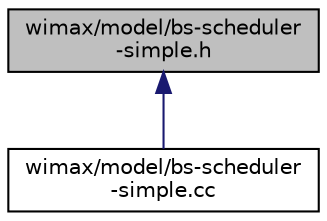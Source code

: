 digraph "wimax/model/bs-scheduler-simple.h"
{
  edge [fontname="Helvetica",fontsize="10",labelfontname="Helvetica",labelfontsize="10"];
  node [fontname="Helvetica",fontsize="10",shape=record];
  Node1 [label="wimax/model/bs-scheduler\l-simple.h",height=0.2,width=0.4,color="black", fillcolor="grey75", style="filled", fontcolor="black"];
  Node1 -> Node2 [dir="back",color="midnightblue",fontsize="10",style="solid"];
  Node2 [label="wimax/model/bs-scheduler\l-simple.cc",height=0.2,width=0.4,color="black", fillcolor="white", style="filled",URL="$d2/dc3/bs-scheduler-simple_8cc.html"];
}
